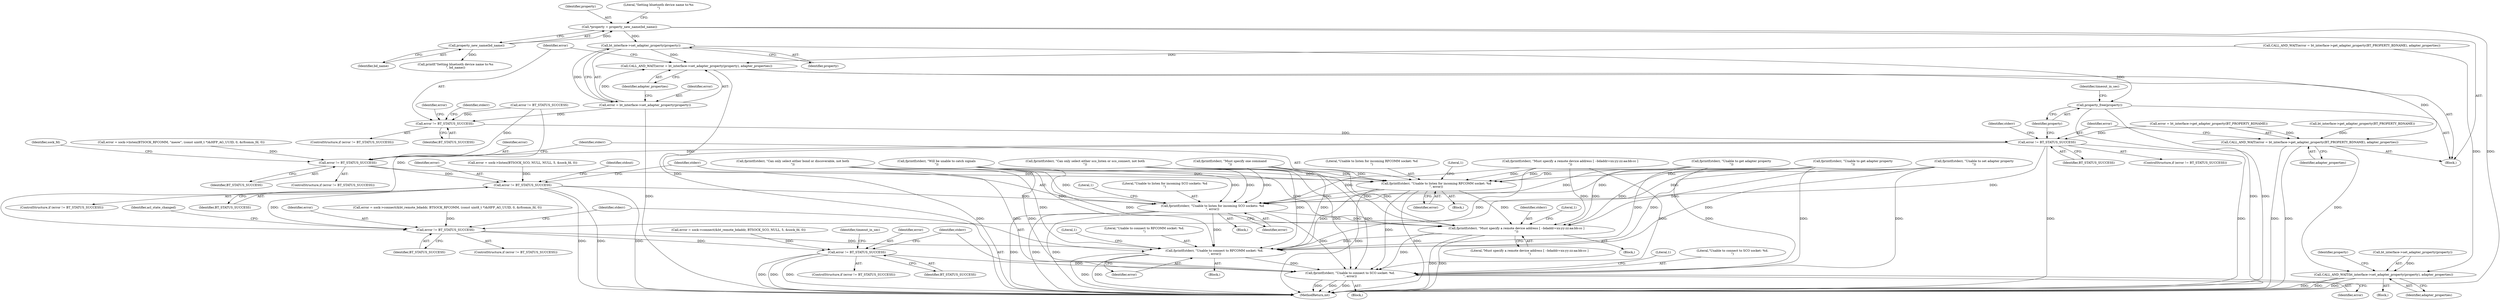 digraph "0_Android_37c88107679d36c419572732b4af6e18bb2f7dce_6@pointer" {
"1000357" [label="(Call,*property = property_new_name(bd_name))"];
"1000359" [label="(Call,property_new_name(bd_name))"];
"1000368" [label="(Call,bt_interface->set_adapter_property(property))"];
"1000365" [label="(Call,CALL_AND_WAIT(error = bt_interface->set_adapter_property(property), adapter_properties))"];
"1000381" [label="(Call,CALL_AND_WAIT(error = bt_interface->get_adapter_property(BT_PROPERTY_BDNAME), adapter_properties))"];
"1000415" [label="(Call,CALL_AND_WAIT(bt_interface->set_adapter_property(property), adapter_properties))"];
"1000366" [label="(Call,error = bt_interface->set_adapter_property(property))"];
"1000372" [label="(Call,error != BT_STATUS_SUCCESS)"];
"1000388" [label="(Call,error != BT_STATUS_SUCCESS)"];
"1000445" [label="(Call,error != BT_STATUS_SUCCESS)"];
"1000449" [label="(Call,fprintf(stderr, \"Unable to listen for incoming RFCOMM socket: %d\n\", error))"];
"1000474" [label="(Call,fprintf(stderr, \"Unable to listen for incoming SCO sockets: %d\n\", error))"];
"1000493" [label="(Call,fprintf(stderr, \"Must specify a remote device address [ --bdaddr=xx:yy:zz:aa:bb:cc ]\n\"))"];
"1000533" [label="(Call,fprintf(stderr, \"Unable to connect to RFCOMM socket: %d.\n\", error))"];
"1000564" [label="(Call,fprintf(stderr, \"Unable to connect to SCO socket: %d.\n\", error))"];
"1000470" [label="(Call,error != BT_STATUS_SUCCESS)"];
"1000529" [label="(Call,error != BT_STATUS_SUCCESS)"];
"1000560" [label="(Call,error != BT_STATUS_SUCCESS)"];
"1000397" [label="(Call,property_free(property))"];
"1000383" [label="(Identifier,error)"];
"1000494" [label="(Identifier,stderr)"];
"1000452" [label="(Identifier,error)"];
"1000322" [label="(Call,fprintf(stderr, \"Unable to get adapter property\n\"))"];
"1000481" [label="(Identifier,stdout)"];
"1000495" [label="(Literal,\"Must specify a remote device address [ --bdaddr=xx:yy:zz:aa:bb:cc ]\n\")"];
"1000540" [label="(Identifier,acl_state_changed)"];
"1000178" [label="(Call,fprintf(stderr, \"Will be unable to catch signals\n\"))"];
"1000567" [label="(Identifier,error)"];
"1000370" [label="(Identifier,adapter_properties)"];
"1000472" [label="(Identifier,BT_STATUS_SUCCESS)"];
"1000132" [label="(Call,fprintf(stderr, \"Can only select either sco_listen or sco_connect, not both\n\"))"];
"1000120" [label="(Call,fprintf(stderr, \"Can only select either bond or discoverable, not both\n\"))"];
"1000371" [label="(ControlStructure,if (error != BT_STATUS_SUCCESS))"];
"1000530" [label="(Identifier,error)"];
"1000561" [label="(Identifier,error)"];
"1000311" [label="(Call,CALL_AND_WAIT(error = bt_interface->get_adapter_property(BT_PROPERTY_BDNAME), adapter_properties))"];
"1000381" [label="(Call,CALL_AND_WAIT(error = bt_interface->get_adapter_property(BT_PROPERTY_BDNAME), adapter_properties))"];
"1000377" [label="(Identifier,stderr)"];
"1000445" [label="(Call,error != BT_STATUS_SUCCESS)"];
"1000450" [label="(Identifier,stderr)"];
"1000536" [label="(Identifier,error)"];
"1000403" [label="(Block,)"];
"1000393" [label="(Identifier,stderr)"];
"1000474" [label="(Call,fprintf(stderr, \"Unable to listen for incoming SCO sockets: %d\n\", error))"];
"1000529" [label="(Call,error != BT_STATUS_SUCCESS)"];
"1000446" [label="(Identifier,error)"];
"1000560" [label="(Call,error != BT_STATUS_SUCCESS)"];
"1000398" [label="(Identifier,property)"];
"1000451" [label="(Literal,\"Unable to listen for incoming RFCOMM socket: %d\n\")"];
"1000479" [label="(Literal,1)"];
"1000470" [label="(Call,error != BT_STATUS_SUCCESS)"];
"1000476" [label="(Literal,\"Unable to listen for incoming SCO sockets: %d\n\")"];
"1000459" [label="(Call,error = sock->listen(BTSOCK_SCO, NULL, NULL, 5, &sock_fd, 0))"];
"1000261" [label="(Call,fprintf(stderr, \"Must specify a remote device address [ --bdaddr=xx:yy:zz:aa:bb:cc ]\n\"))"];
"1000358" [label="(Identifier,property)"];
"1000469" [label="(ControlStructure,if (error != BT_STATUS_SUCCESS))"];
"1000473" [label="(Block,)"];
"1000533" [label="(Call,fprintf(stderr, \"Unable to connect to RFCOMM socket: %d.\n\", error))"];
"1000538" [label="(Literal,1)"];
"1000475" [label="(Identifier,stderr)"];
"1000367" [label="(Identifier,error)"];
"1000535" [label="(Literal,\"Unable to connect to RFCOMM socket: %d.\n\")"];
"1000376" [label="(Call,fprintf(stderr, \"Unable to set adapter property\n\"))"];
"1000532" [label="(Block,)"];
"1000389" [label="(Identifier,error)"];
"1000392" [label="(Call,fprintf(stderr, \"Unable to get adapter property\n\"))"];
"1000397" [label="(Call,property_free(property))"];
"1000318" [label="(Call,error != BT_STATUS_SUCCESS)"];
"1000563" [label="(Block,)"];
"1000493" [label="(Call,fprintf(stderr, \"Must specify a remote device address [ --bdaddr=xx:yy:zz:aa:bb:cc ]\n\"))"];
"1000457" [label="(Identifier,sock_fd)"];
"1000444" [label="(ControlStructure,if (error != BT_STATUS_SUCCESS))"];
"1000565" [label="(Identifier,stderr)"];
"1000569" [label="(Literal,1)"];
"1000418" [label="(Identifier,adapter_properties)"];
"1000362" [label="(Literal,\"Setting bluetooth device name to:%s\n\")"];
"1000400" [label="(Identifier,timeout_in_sec)"];
"1000366" [label="(Call,error = bt_interface->set_adapter_property(property))"];
"1000566" [label="(Literal,\"Unable to connect to SCO socket: %d.\n\")"];
"1000368" [label="(Call,bt_interface->set_adapter_property(property))"];
"1000454" [label="(Literal,1)"];
"1000492" [label="(Block,)"];
"1000548" [label="(Call,error = sock->connect(&bt_remote_bdaddr, BTSOCK_SCO, NULL, 5, &sock_fd, 0))"];
"1000360" [label="(Identifier,bd_name)"];
"1000420" [label="(Identifier,property)"];
"1000384" [label="(Call,bt_interface->get_adapter_property(BT_PROPERTY_BDNAME))"];
"1000431" [label="(Call,error = sock->listen(BTSOCK_RFCOMM, \"meow\", (const uint8_t *)&HFP_AG_UUID, 0, &rfcomm_fd, 0))"];
"1000497" [label="(Literal,1)"];
"1000382" [label="(Call,error = bt_interface->get_adapter_property(BT_PROPERTY_BDNAME))"];
"1000390" [label="(Identifier,BT_STATUS_SUCCESS)"];
"1000349" [label="(Block,)"];
"1000531" [label="(Identifier,BT_STATUS_SUCCESS)"];
"1000164" [label="(Call,fprintf(stderr, \"Must specify one command\n\"))"];
"1000357" [label="(Call,*property = property_new_name(bd_name))"];
"1000373" [label="(Identifier,error)"];
"1000559" [label="(ControlStructure,if (error != BT_STATUS_SUCCESS))"];
"1000415" [label="(Call,CALL_AND_WAIT(bt_interface->set_adapter_property(property), adapter_properties))"];
"1000388" [label="(Call,error != BT_STATUS_SUCCESS)"];
"1000562" [label="(Identifier,BT_STATUS_SUCCESS)"];
"1000448" [label="(Block,)"];
"1000571" [label="(Identifier,timeout_in_sec)"];
"1000387" [label="(ControlStructure,if (error != BT_STATUS_SUCCESS))"];
"1000365" [label="(Call,CALL_AND_WAIT(error = bt_interface->set_adapter_property(property), adapter_properties))"];
"1000471" [label="(Identifier,error)"];
"1000386" [label="(Identifier,adapter_properties)"];
"1000514" [label="(Call,error = sock->connect(&bt_remote_bdaddr, BTSOCK_RFCOMM, (const uint8_t *)&HFP_AG_UUID, 0, &rfcomm_fd, 0))"];
"1000361" [label="(Call,printf(\"Setting bluetooth device name to:%s\n\", bd_name))"];
"1000564" [label="(Call,fprintf(stderr, \"Unable to connect to SCO socket: %d.\n\", error))"];
"1000447" [label="(Identifier,BT_STATUS_SUCCESS)"];
"1000369" [label="(Identifier,property)"];
"1000372" [label="(Call,error != BT_STATUS_SUCCESS)"];
"1000374" [label="(Identifier,BT_STATUS_SUCCESS)"];
"1000477" [label="(Identifier,error)"];
"1000449" [label="(Call,fprintf(stderr, \"Unable to listen for incoming RFCOMM socket: %d\n\", error))"];
"1000416" [label="(Call,bt_interface->set_adapter_property(property))"];
"1000359" [label="(Call,property_new_name(bd_name))"];
"1000578" [label="(MethodReturn,int)"];
"1000528" [label="(ControlStructure,if (error != BT_STATUS_SUCCESS))"];
"1000534" [label="(Identifier,stderr)"];
"1000357" -> "1000349"  [label="AST: "];
"1000357" -> "1000359"  [label="CFG: "];
"1000358" -> "1000357"  [label="AST: "];
"1000359" -> "1000357"  [label="AST: "];
"1000362" -> "1000357"  [label="CFG: "];
"1000357" -> "1000578"  [label="DDG: "];
"1000359" -> "1000357"  [label="DDG: "];
"1000357" -> "1000368"  [label="DDG: "];
"1000359" -> "1000360"  [label="CFG: "];
"1000360" -> "1000359"  [label="AST: "];
"1000359" -> "1000361"  [label="DDG: "];
"1000368" -> "1000366"  [label="AST: "];
"1000368" -> "1000369"  [label="CFG: "];
"1000369" -> "1000368"  [label="AST: "];
"1000366" -> "1000368"  [label="CFG: "];
"1000368" -> "1000365"  [label="DDG: "];
"1000368" -> "1000366"  [label="DDG: "];
"1000368" -> "1000397"  [label="DDG: "];
"1000365" -> "1000349"  [label="AST: "];
"1000365" -> "1000370"  [label="CFG: "];
"1000366" -> "1000365"  [label="AST: "];
"1000370" -> "1000365"  [label="AST: "];
"1000373" -> "1000365"  [label="CFG: "];
"1000365" -> "1000578"  [label="DDG: "];
"1000366" -> "1000365"  [label="DDG: "];
"1000311" -> "1000365"  [label="DDG: "];
"1000365" -> "1000381"  [label="DDG: "];
"1000381" -> "1000349"  [label="AST: "];
"1000381" -> "1000386"  [label="CFG: "];
"1000382" -> "1000381"  [label="AST: "];
"1000386" -> "1000381"  [label="AST: "];
"1000389" -> "1000381"  [label="CFG: "];
"1000381" -> "1000578"  [label="DDG: "];
"1000381" -> "1000578"  [label="DDG: "];
"1000382" -> "1000381"  [label="DDG: "];
"1000384" -> "1000381"  [label="DDG: "];
"1000381" -> "1000415"  [label="DDG: "];
"1000415" -> "1000403"  [label="AST: "];
"1000415" -> "1000418"  [label="CFG: "];
"1000416" -> "1000415"  [label="AST: "];
"1000418" -> "1000415"  [label="AST: "];
"1000420" -> "1000415"  [label="CFG: "];
"1000415" -> "1000578"  [label="DDG: "];
"1000415" -> "1000578"  [label="DDG: "];
"1000415" -> "1000578"  [label="DDG: "];
"1000416" -> "1000415"  [label="DDG: "];
"1000311" -> "1000415"  [label="DDG: "];
"1000367" -> "1000366"  [label="AST: "];
"1000370" -> "1000366"  [label="CFG: "];
"1000366" -> "1000578"  [label="DDG: "];
"1000366" -> "1000372"  [label="DDG: "];
"1000372" -> "1000371"  [label="AST: "];
"1000372" -> "1000374"  [label="CFG: "];
"1000373" -> "1000372"  [label="AST: "];
"1000374" -> "1000372"  [label="AST: "];
"1000377" -> "1000372"  [label="CFG: "];
"1000383" -> "1000372"  [label="CFG: "];
"1000318" -> "1000372"  [label="DDG: "];
"1000372" -> "1000388"  [label="DDG: "];
"1000388" -> "1000387"  [label="AST: "];
"1000388" -> "1000390"  [label="CFG: "];
"1000389" -> "1000388"  [label="AST: "];
"1000390" -> "1000388"  [label="AST: "];
"1000393" -> "1000388"  [label="CFG: "];
"1000398" -> "1000388"  [label="CFG: "];
"1000388" -> "1000578"  [label="DDG: "];
"1000388" -> "1000578"  [label="DDG: "];
"1000388" -> "1000578"  [label="DDG: "];
"1000382" -> "1000388"  [label="DDG: "];
"1000388" -> "1000445"  [label="DDG: "];
"1000388" -> "1000529"  [label="DDG: "];
"1000445" -> "1000444"  [label="AST: "];
"1000445" -> "1000447"  [label="CFG: "];
"1000446" -> "1000445"  [label="AST: "];
"1000447" -> "1000445"  [label="AST: "];
"1000450" -> "1000445"  [label="CFG: "];
"1000457" -> "1000445"  [label="CFG: "];
"1000431" -> "1000445"  [label="DDG: "];
"1000318" -> "1000445"  [label="DDG: "];
"1000445" -> "1000449"  [label="DDG: "];
"1000445" -> "1000470"  [label="DDG: "];
"1000449" -> "1000448"  [label="AST: "];
"1000449" -> "1000452"  [label="CFG: "];
"1000450" -> "1000449"  [label="AST: "];
"1000451" -> "1000449"  [label="AST: "];
"1000452" -> "1000449"  [label="AST: "];
"1000454" -> "1000449"  [label="CFG: "];
"1000449" -> "1000578"  [label="DDG: "];
"1000449" -> "1000578"  [label="DDG: "];
"1000376" -> "1000449"  [label="DDG: "];
"1000178" -> "1000449"  [label="DDG: "];
"1000392" -> "1000449"  [label="DDG: "];
"1000120" -> "1000449"  [label="DDG: "];
"1000132" -> "1000449"  [label="DDG: "];
"1000261" -> "1000449"  [label="DDG: "];
"1000322" -> "1000449"  [label="DDG: "];
"1000164" -> "1000449"  [label="DDG: "];
"1000449" -> "1000474"  [label="DDG: "];
"1000449" -> "1000493"  [label="DDG: "];
"1000449" -> "1000533"  [label="DDG: "];
"1000449" -> "1000564"  [label="DDG: "];
"1000474" -> "1000473"  [label="AST: "];
"1000474" -> "1000477"  [label="CFG: "];
"1000475" -> "1000474"  [label="AST: "];
"1000476" -> "1000474"  [label="AST: "];
"1000477" -> "1000474"  [label="AST: "];
"1000479" -> "1000474"  [label="CFG: "];
"1000474" -> "1000578"  [label="DDG: "];
"1000474" -> "1000578"  [label="DDG: "];
"1000474" -> "1000578"  [label="DDG: "];
"1000376" -> "1000474"  [label="DDG: "];
"1000178" -> "1000474"  [label="DDG: "];
"1000392" -> "1000474"  [label="DDG: "];
"1000120" -> "1000474"  [label="DDG: "];
"1000132" -> "1000474"  [label="DDG: "];
"1000261" -> "1000474"  [label="DDG: "];
"1000322" -> "1000474"  [label="DDG: "];
"1000164" -> "1000474"  [label="DDG: "];
"1000470" -> "1000474"  [label="DDG: "];
"1000474" -> "1000493"  [label="DDG: "];
"1000474" -> "1000533"  [label="DDG: "];
"1000474" -> "1000564"  [label="DDG: "];
"1000493" -> "1000492"  [label="AST: "];
"1000493" -> "1000495"  [label="CFG: "];
"1000494" -> "1000493"  [label="AST: "];
"1000495" -> "1000493"  [label="AST: "];
"1000497" -> "1000493"  [label="CFG: "];
"1000493" -> "1000578"  [label="DDG: "];
"1000493" -> "1000578"  [label="DDG: "];
"1000376" -> "1000493"  [label="DDG: "];
"1000178" -> "1000493"  [label="DDG: "];
"1000392" -> "1000493"  [label="DDG: "];
"1000120" -> "1000493"  [label="DDG: "];
"1000132" -> "1000493"  [label="DDG: "];
"1000261" -> "1000493"  [label="DDG: "];
"1000322" -> "1000493"  [label="DDG: "];
"1000164" -> "1000493"  [label="DDG: "];
"1000493" -> "1000533"  [label="DDG: "];
"1000493" -> "1000564"  [label="DDG: "];
"1000533" -> "1000532"  [label="AST: "];
"1000533" -> "1000536"  [label="CFG: "];
"1000534" -> "1000533"  [label="AST: "];
"1000535" -> "1000533"  [label="AST: "];
"1000536" -> "1000533"  [label="AST: "];
"1000538" -> "1000533"  [label="CFG: "];
"1000533" -> "1000578"  [label="DDG: "];
"1000533" -> "1000578"  [label="DDG: "];
"1000376" -> "1000533"  [label="DDG: "];
"1000178" -> "1000533"  [label="DDG: "];
"1000392" -> "1000533"  [label="DDG: "];
"1000120" -> "1000533"  [label="DDG: "];
"1000132" -> "1000533"  [label="DDG: "];
"1000261" -> "1000533"  [label="DDG: "];
"1000322" -> "1000533"  [label="DDG: "];
"1000164" -> "1000533"  [label="DDG: "];
"1000529" -> "1000533"  [label="DDG: "];
"1000533" -> "1000564"  [label="DDG: "];
"1000564" -> "1000563"  [label="AST: "];
"1000564" -> "1000567"  [label="CFG: "];
"1000565" -> "1000564"  [label="AST: "];
"1000566" -> "1000564"  [label="AST: "];
"1000567" -> "1000564"  [label="AST: "];
"1000569" -> "1000564"  [label="CFG: "];
"1000564" -> "1000578"  [label="DDG: "];
"1000564" -> "1000578"  [label="DDG: "];
"1000564" -> "1000578"  [label="DDG: "];
"1000376" -> "1000564"  [label="DDG: "];
"1000178" -> "1000564"  [label="DDG: "];
"1000392" -> "1000564"  [label="DDG: "];
"1000120" -> "1000564"  [label="DDG: "];
"1000132" -> "1000564"  [label="DDG: "];
"1000322" -> "1000564"  [label="DDG: "];
"1000164" -> "1000564"  [label="DDG: "];
"1000261" -> "1000564"  [label="DDG: "];
"1000560" -> "1000564"  [label="DDG: "];
"1000470" -> "1000469"  [label="AST: "];
"1000470" -> "1000472"  [label="CFG: "];
"1000471" -> "1000470"  [label="AST: "];
"1000472" -> "1000470"  [label="AST: "];
"1000475" -> "1000470"  [label="CFG: "];
"1000481" -> "1000470"  [label="CFG: "];
"1000470" -> "1000578"  [label="DDG: "];
"1000470" -> "1000578"  [label="DDG: "];
"1000470" -> "1000578"  [label="DDG: "];
"1000459" -> "1000470"  [label="DDG: "];
"1000470" -> "1000529"  [label="DDG: "];
"1000529" -> "1000528"  [label="AST: "];
"1000529" -> "1000531"  [label="CFG: "];
"1000530" -> "1000529"  [label="AST: "];
"1000531" -> "1000529"  [label="AST: "];
"1000534" -> "1000529"  [label="CFG: "];
"1000540" -> "1000529"  [label="CFG: "];
"1000514" -> "1000529"  [label="DDG: "];
"1000318" -> "1000529"  [label="DDG: "];
"1000529" -> "1000560"  [label="DDG: "];
"1000560" -> "1000559"  [label="AST: "];
"1000560" -> "1000562"  [label="CFG: "];
"1000561" -> "1000560"  [label="AST: "];
"1000562" -> "1000560"  [label="AST: "];
"1000565" -> "1000560"  [label="CFG: "];
"1000571" -> "1000560"  [label="CFG: "];
"1000560" -> "1000578"  [label="DDG: "];
"1000560" -> "1000578"  [label="DDG: "];
"1000560" -> "1000578"  [label="DDG: "];
"1000548" -> "1000560"  [label="DDG: "];
"1000397" -> "1000349"  [label="AST: "];
"1000397" -> "1000398"  [label="CFG: "];
"1000398" -> "1000397"  [label="AST: "];
"1000400" -> "1000397"  [label="CFG: "];
"1000397" -> "1000578"  [label="DDG: "];
"1000397" -> "1000578"  [label="DDG: "];
}
